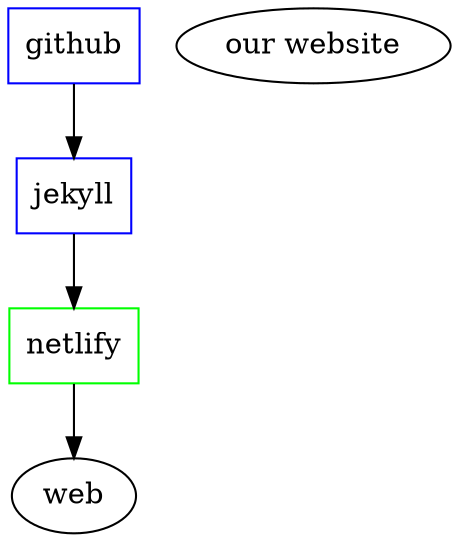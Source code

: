 
digraph G {

github [shape=rectangle][color=blue];
netlify [shape=rectangle][color=green];
jekyll [shape=rectangle][color=blue];
github->jekyll DATA[label="md files"];
jekyll->netlify DATA [label="rendered website"];
netlify->web DATA[label="our website"];

}
